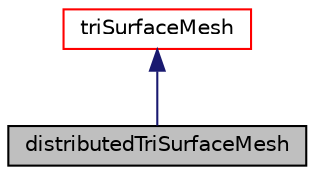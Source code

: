 digraph "distributedTriSurfaceMesh"
{
  bgcolor="transparent";
  edge [fontname="Helvetica",fontsize="10",labelfontname="Helvetica",labelfontsize="10"];
  node [fontname="Helvetica",fontsize="10",shape=record];
  Node1 [label="distributedTriSurfaceMesh",height=0.2,width=0.4,color="black", fillcolor="grey75", style="filled", fontcolor="black"];
  Node2 -> Node1 [dir="back",color="midnightblue",fontsize="10",style="solid",fontname="Helvetica"];
  Node2 [label="triSurfaceMesh",height=0.2,width=0.4,color="red",URL="$a02761.html",tooltip="IOoject and searching on triSurface. "];
}
